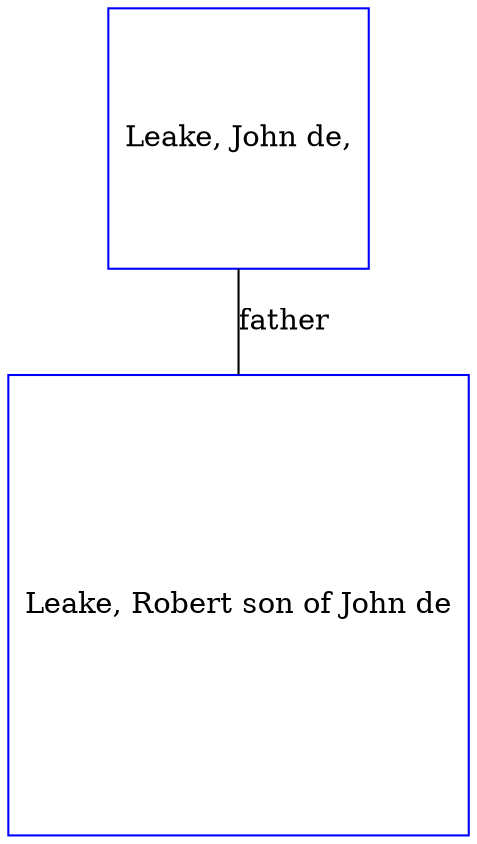 digraph D {
    edge [dir=none];    node [shape=box];    "009355"   [label="Leake, John de,", shape=box, regular=1, color="blue"] ;
"009354"   [label="Leake, Robert son of John de", shape=box, regular=1, color="blue"] ;
009355->009354 [label="father",arrowsize=0.0]; 
}